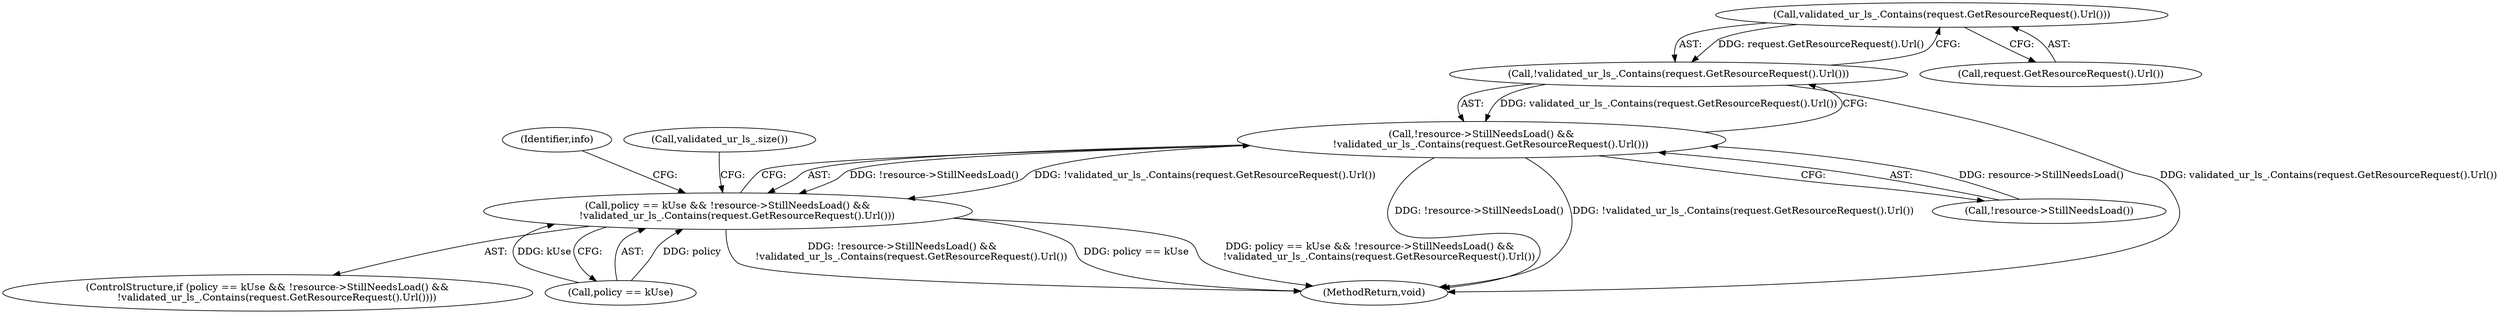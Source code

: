 digraph "1_Chrome_4fdb2b3ebb31e39852fb1bc20fcdf3b5e4de382e_3@del" {
"1000136" [label="(Call,validated_ur_ls_.Contains(request.GetResourceRequest().Url()))"];
"1000135" [label="(Call,!validated_ur_ls_.Contains(request.GetResourceRequest().Url()))"];
"1000132" [label="(Call,!resource->StillNeedsLoad() &&\n      !validated_ur_ls_.Contains(request.GetResourceRequest().Url()))"];
"1000128" [label="(Call,policy == kUse && !resource->StillNeedsLoad() &&\n      !validated_ur_ls_.Contains(request.GetResourceRequest().Url()))"];
"1000129" [label="(Call,policy == kUse)"];
"1000132" [label="(Call,!resource->StillNeedsLoad() &&\n      !validated_ur_ls_.Contains(request.GetResourceRequest().Url()))"];
"1000128" [label="(Call,policy == kUse && !resource->StillNeedsLoad() &&\n      !validated_ur_ls_.Contains(request.GetResourceRequest().Url()))"];
"1000133" [label="(Call,!resource->StillNeedsLoad())"];
"1000136" [label="(Call,validated_ur_ls_.Contains(request.GetResourceRequest().Url()))"];
"1000137" [label="(Call,request.GetResourceRequest().Url())"];
"1000127" [label="(ControlStructure,if (policy == kUse && !resource->StillNeedsLoad() &&\n      !validated_ur_ls_.Contains(request.GetResourceRequest().Url())))"];
"1000141" [label="(Identifier,info)"];
"1000168" [label="(Call,validated_ur_ls_.size())"];
"1000135" [label="(Call,!validated_ur_ls_.Contains(request.GetResourceRequest().Url()))"];
"1000174" [label="(MethodReturn,void)"];
"1000136" -> "1000135"  [label="AST: "];
"1000136" -> "1000137"  [label="CFG: "];
"1000137" -> "1000136"  [label="AST: "];
"1000135" -> "1000136"  [label="CFG: "];
"1000136" -> "1000135"  [label="DDG: request.GetResourceRequest().Url()"];
"1000135" -> "1000132"  [label="AST: "];
"1000132" -> "1000135"  [label="CFG: "];
"1000135" -> "1000174"  [label="DDG: validated_ur_ls_.Contains(request.GetResourceRequest().Url())"];
"1000135" -> "1000132"  [label="DDG: validated_ur_ls_.Contains(request.GetResourceRequest().Url())"];
"1000132" -> "1000128"  [label="AST: "];
"1000132" -> "1000133"  [label="CFG: "];
"1000133" -> "1000132"  [label="AST: "];
"1000128" -> "1000132"  [label="CFG: "];
"1000132" -> "1000174"  [label="DDG: !resource->StillNeedsLoad()"];
"1000132" -> "1000174"  [label="DDG: !validated_ur_ls_.Contains(request.GetResourceRequest().Url())"];
"1000132" -> "1000128"  [label="DDG: !resource->StillNeedsLoad()"];
"1000132" -> "1000128"  [label="DDG: !validated_ur_ls_.Contains(request.GetResourceRequest().Url())"];
"1000133" -> "1000132"  [label="DDG: resource->StillNeedsLoad()"];
"1000128" -> "1000127"  [label="AST: "];
"1000128" -> "1000129"  [label="CFG: "];
"1000129" -> "1000128"  [label="AST: "];
"1000141" -> "1000128"  [label="CFG: "];
"1000168" -> "1000128"  [label="CFG: "];
"1000128" -> "1000174"  [label="DDG: !resource->StillNeedsLoad() &&\n      !validated_ur_ls_.Contains(request.GetResourceRequest().Url())"];
"1000128" -> "1000174"  [label="DDG: policy == kUse"];
"1000128" -> "1000174"  [label="DDG: policy == kUse && !resource->StillNeedsLoad() &&\n      !validated_ur_ls_.Contains(request.GetResourceRequest().Url())"];
"1000129" -> "1000128"  [label="DDG: policy"];
"1000129" -> "1000128"  [label="DDG: kUse"];
}
